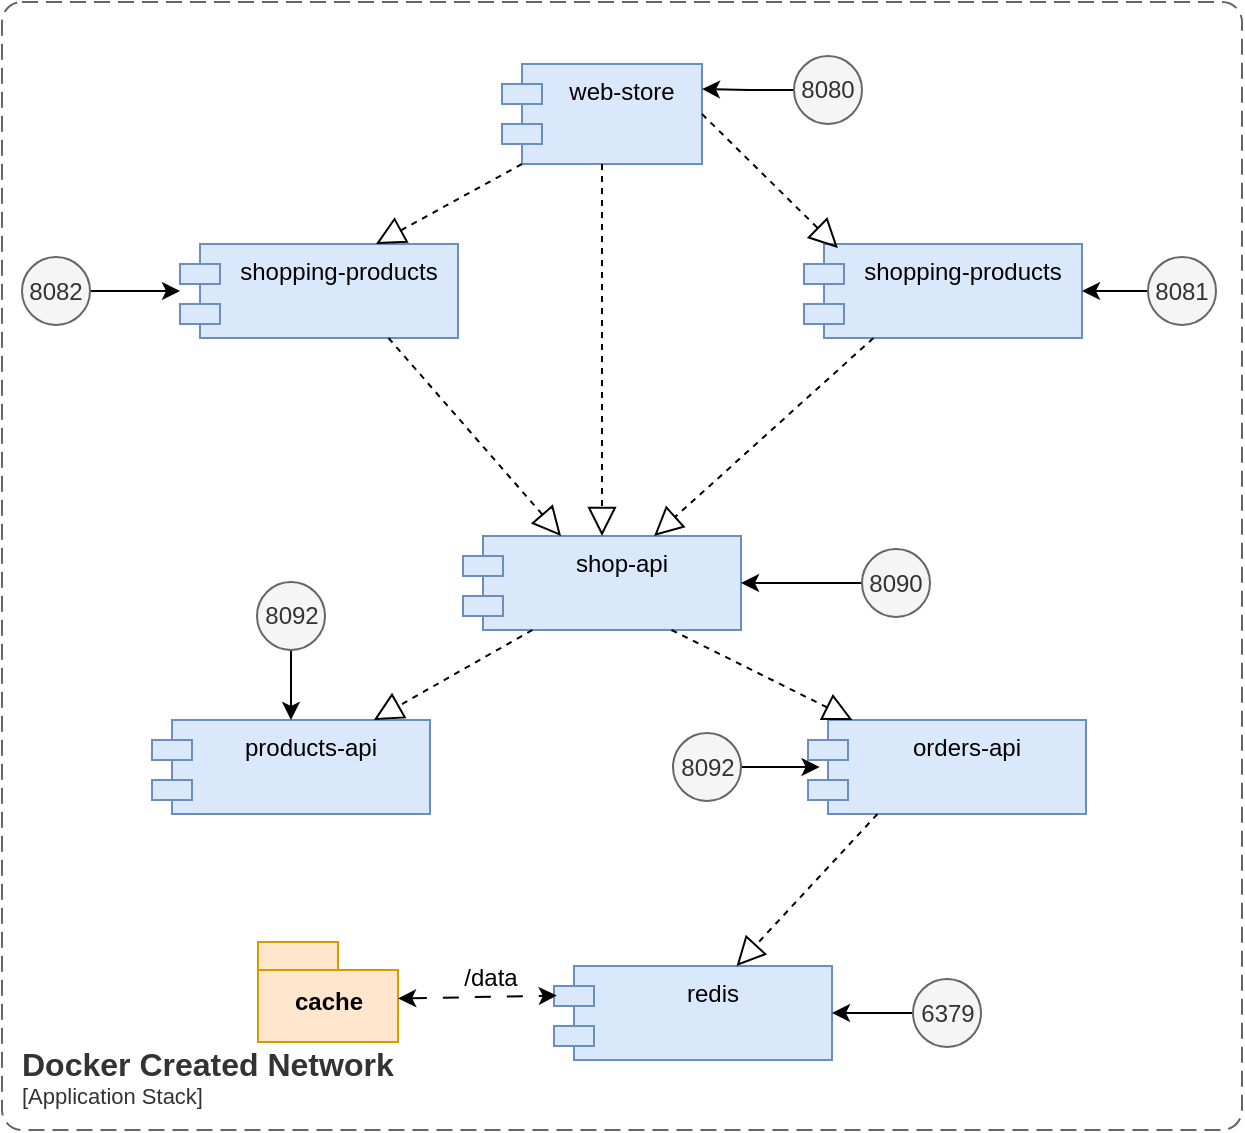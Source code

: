 <mxfile version="20.8.18" type="device"><diagram name="Page-1" id="p9nCz3pvqjCMXm93G9Nh"><mxGraphModel dx="1147" dy="637" grid="0" gridSize="10" guides="1" tooltips="1" connect="1" arrows="1" fold="1" page="0" pageScale="1" pageWidth="1100" pageHeight="850" math="0" shadow="0"><root><mxCell id="0"/><mxCell id="1" parent="0"/><mxCell id="UqsmSGQBP3_vOnJO3kSU-1" value="web-store" style="shape=module;align=left;spacingLeft=20;align=center;verticalAlign=top;fillColor=#dae8fc;strokeColor=#6c8ebf;" vertex="1" parent="1"><mxGeometry x="359" y="133" width="100" height="50" as="geometry"/></mxCell><mxCell id="UqsmSGQBP3_vOnJO3kSU-2" value="shopping-products" style="shape=module;align=left;spacingLeft=20;align=center;verticalAlign=top;fillColor=#dae8fc;strokeColor=#6c8ebf;" vertex="1" parent="1"><mxGeometry x="198" y="223" width="139" height="47" as="geometry"/></mxCell><mxCell id="UqsmSGQBP3_vOnJO3kSU-3" value="shopping-products" style="shape=module;align=left;spacingLeft=20;align=center;verticalAlign=top;fillColor=#dae8fc;strokeColor=#6c8ebf;" vertex="1" parent="1"><mxGeometry x="510" y="223" width="139" height="47" as="geometry"/></mxCell><mxCell id="UqsmSGQBP3_vOnJO3kSU-4" value="shop-api" style="shape=module;align=left;spacingLeft=20;align=center;verticalAlign=top;fillColor=#dae8fc;strokeColor=#6c8ebf;" vertex="1" parent="1"><mxGeometry x="339.5" y="369" width="139" height="47" as="geometry"/></mxCell><mxCell id="UqsmSGQBP3_vOnJO3kSU-5" value="products-api" style="shape=module;align=left;spacingLeft=20;align=center;verticalAlign=top;fillColor=#dae8fc;strokeColor=#6c8ebf;" vertex="1" parent="1"><mxGeometry x="184" y="461" width="139" height="47" as="geometry"/></mxCell><mxCell id="UqsmSGQBP3_vOnJO3kSU-6" value="orders-api" style="shape=module;align=left;spacingLeft=20;align=center;verticalAlign=top;fillColor=#dae8fc;strokeColor=#6c8ebf;" vertex="1" parent="1"><mxGeometry x="512" y="461" width="139" height="47" as="geometry"/></mxCell><mxCell id="UqsmSGQBP3_vOnJO3kSU-7" value="redis" style="shape=module;align=left;spacingLeft=20;align=center;verticalAlign=top;fillColor=#dae8fc;strokeColor=#6c8ebf;" vertex="1" parent="1"><mxGeometry x="385" y="584" width="139" height="47" as="geometry"/></mxCell><mxCell id="UqsmSGQBP3_vOnJO3kSU-8" value="" style="endArrow=block;dashed=1;endFill=0;endSize=12;html=1;rounded=0;exitX=1;exitY=0.5;exitDx=0;exitDy=0;entryX=0.122;entryY=0.043;entryDx=0;entryDy=0;entryPerimeter=0;" edge="1" parent="1" source="UqsmSGQBP3_vOnJO3kSU-1" target="UqsmSGQBP3_vOnJO3kSU-3"><mxGeometry width="160" relative="1" as="geometry"><mxPoint x="469" y="409" as="sourcePoint"/><mxPoint x="629" y="409" as="targetPoint"/></mxGeometry></mxCell><mxCell id="UqsmSGQBP3_vOnJO3kSU-10" value="" style="endArrow=block;dashed=1;endFill=0;endSize=12;html=1;rounded=0;exitX=0;exitY=1;exitDx=10;exitDy=0;exitPerimeter=0;entryX=0.705;entryY=0;entryDx=0;entryDy=0;entryPerimeter=0;" edge="1" parent="1" source="UqsmSGQBP3_vOnJO3kSU-1" target="UqsmSGQBP3_vOnJO3kSU-2"><mxGeometry width="160" relative="1" as="geometry"><mxPoint x="469" y="409" as="sourcePoint"/><mxPoint x="629" y="409" as="targetPoint"/></mxGeometry></mxCell><mxCell id="UqsmSGQBP3_vOnJO3kSU-11" value="" style="endArrow=block;dashed=1;endFill=0;endSize=12;html=1;rounded=0;exitX=0.5;exitY=1;exitDx=0;exitDy=0;" edge="1" parent="1" source="UqsmSGQBP3_vOnJO3kSU-1" target="UqsmSGQBP3_vOnJO3kSU-4"><mxGeometry width="160" relative="1" as="geometry"><mxPoint x="469" y="409" as="sourcePoint"/><mxPoint x="629" y="409" as="targetPoint"/></mxGeometry></mxCell><mxCell id="UqsmSGQBP3_vOnJO3kSU-12" value="" style="endArrow=block;dashed=1;endFill=0;endSize=12;html=1;rounded=0;exitX=0.75;exitY=1;exitDx=0;exitDy=0;" edge="1" parent="1" source="UqsmSGQBP3_vOnJO3kSU-2" target="UqsmSGQBP3_vOnJO3kSU-4"><mxGeometry width="160" relative="1" as="geometry"><mxPoint x="469" y="409" as="sourcePoint"/><mxPoint x="629" y="409" as="targetPoint"/></mxGeometry></mxCell><mxCell id="UqsmSGQBP3_vOnJO3kSU-13" value="" style="endArrow=block;dashed=1;endFill=0;endSize=12;html=1;rounded=0;exitX=0.25;exitY=1;exitDx=0;exitDy=0;" edge="1" parent="1" source="UqsmSGQBP3_vOnJO3kSU-3" target="UqsmSGQBP3_vOnJO3kSU-4"><mxGeometry width="160" relative="1" as="geometry"><mxPoint x="469" y="409" as="sourcePoint"/><mxPoint x="629" y="409" as="targetPoint"/></mxGeometry></mxCell><mxCell id="UqsmSGQBP3_vOnJO3kSU-14" value="" style="endArrow=block;dashed=1;endFill=0;endSize=12;html=1;rounded=0;exitX=0.25;exitY=1;exitDx=0;exitDy=0;" edge="1" parent="1" source="UqsmSGQBP3_vOnJO3kSU-4" target="UqsmSGQBP3_vOnJO3kSU-5"><mxGeometry width="160" relative="1" as="geometry"><mxPoint x="469" y="409" as="sourcePoint"/><mxPoint x="629" y="409" as="targetPoint"/></mxGeometry></mxCell><mxCell id="UqsmSGQBP3_vOnJO3kSU-15" value="" style="endArrow=block;dashed=1;endFill=0;endSize=12;html=1;rounded=0;exitX=0.75;exitY=1;exitDx=0;exitDy=0;" edge="1" parent="1" source="UqsmSGQBP3_vOnJO3kSU-4" target="UqsmSGQBP3_vOnJO3kSU-6"><mxGeometry width="160" relative="1" as="geometry"><mxPoint x="469" y="409" as="sourcePoint"/><mxPoint x="629" y="409" as="targetPoint"/></mxGeometry></mxCell><mxCell id="UqsmSGQBP3_vOnJO3kSU-16" value="" style="endArrow=block;dashed=1;endFill=0;endSize=12;html=1;rounded=0;exitX=0.25;exitY=1;exitDx=0;exitDy=0;" edge="1" parent="1" source="UqsmSGQBP3_vOnJO3kSU-6" target="UqsmSGQBP3_vOnJO3kSU-7"><mxGeometry width="160" relative="1" as="geometry"><mxPoint x="469" y="409" as="sourcePoint"/><mxPoint x="629" y="409" as="targetPoint"/></mxGeometry></mxCell><mxCell id="UqsmSGQBP3_vOnJO3kSU-19" value="cache" style="shape=folder;fontStyle=1;spacingTop=10;tabWidth=40;tabHeight=14;tabPosition=left;html=1;fillColor=#ffe6cc;strokeColor=#d79b00;" vertex="1" parent="1"><mxGeometry x="237" y="572" width="70" height="50" as="geometry"/></mxCell><mxCell id="UqsmSGQBP3_vOnJO3kSU-20" value="" style="endArrow=block;dashed=1;endFill=0;endSize=12;html=1;rounded=0;strokeColor=none;" edge="1" parent="1"><mxGeometry width="160" relative="1" as="geometry"><mxPoint x="307" y="607" as="sourcePoint"/><mxPoint x="390" y="607" as="targetPoint"/></mxGeometry></mxCell><mxCell id="UqsmSGQBP3_vOnJO3kSU-21" value="" style="endArrow=classic;startArrow=classic;html=1;rounded=0;exitX=1.001;exitY=0.565;exitDx=0;exitDy=0;exitPerimeter=0;entryX=0.01;entryY=0.315;entryDx=0;entryDy=0;entryPerimeter=0;dashed=1;dashPattern=8 8;" edge="1" parent="1" source="UqsmSGQBP3_vOnJO3kSU-19" target="UqsmSGQBP3_vOnJO3kSU-7"><mxGeometry width="50" height="50" relative="1" as="geometry"><mxPoint x="524" y="434" as="sourcePoint"/><mxPoint x="574" y="384" as="targetPoint"/></mxGeometry></mxCell><mxCell id="UqsmSGQBP3_vOnJO3kSU-22" value="/data" style="text;html=1;align=center;verticalAlign=middle;resizable=0;points=[];autosize=1;strokeColor=none;fillColor=none;" vertex="1" parent="1"><mxGeometry x="330" y="577" width="45" height="26" as="geometry"/></mxCell><mxCell id="UqsmSGQBP3_vOnJO3kSU-36" style="edgeStyle=orthogonalEdgeStyle;rounded=0;orthogonalLoop=1;jettySize=auto;html=1;exitX=0;exitY=0.5;exitDx=0;exitDy=0;entryX=1;entryY=0.25;entryDx=0;entryDy=0;" edge="1" parent="1" source="UqsmSGQBP3_vOnJO3kSU-24" target="UqsmSGQBP3_vOnJO3kSU-1"><mxGeometry relative="1" as="geometry"/></mxCell><mxCell id="UqsmSGQBP3_vOnJO3kSU-24" value="8080" style="ellipse;whiteSpace=wrap;html=1;aspect=fixed;fillColor=#f5f5f5;fontColor=#333333;strokeColor=#666666;" vertex="1" parent="1"><mxGeometry x="505" y="129" width="34" height="34" as="geometry"/></mxCell><mxCell id="UqsmSGQBP3_vOnJO3kSU-34" style="edgeStyle=orthogonalEdgeStyle;rounded=0;orthogonalLoop=1;jettySize=auto;html=1;exitX=0;exitY=0.5;exitDx=0;exitDy=0;entryX=1;entryY=0.5;entryDx=0;entryDy=0;" edge="1" parent="1" source="UqsmSGQBP3_vOnJO3kSU-25" target="UqsmSGQBP3_vOnJO3kSU-3"><mxGeometry relative="1" as="geometry"/></mxCell><mxCell id="UqsmSGQBP3_vOnJO3kSU-25" value="8081" style="ellipse;whiteSpace=wrap;html=1;aspect=fixed;fillColor=#f5f5f5;fontColor=#333333;strokeColor=#666666;" vertex="1" parent="1"><mxGeometry x="682" y="229.5" width="34" height="34" as="geometry"/></mxCell><mxCell id="UqsmSGQBP3_vOnJO3kSU-37" style="edgeStyle=orthogonalEdgeStyle;rounded=0;orthogonalLoop=1;jettySize=auto;html=1;" edge="1" parent="1" source="UqsmSGQBP3_vOnJO3kSU-26" target="UqsmSGQBP3_vOnJO3kSU-2"><mxGeometry relative="1" as="geometry"/></mxCell><mxCell id="UqsmSGQBP3_vOnJO3kSU-26" value="8082" style="ellipse;whiteSpace=wrap;html=1;aspect=fixed;fillColor=#f5f5f5;fontColor=#333333;strokeColor=#666666;" vertex="1" parent="1"><mxGeometry x="119" y="229.5" width="34" height="34" as="geometry"/></mxCell><mxCell id="UqsmSGQBP3_vOnJO3kSU-42" style="edgeStyle=orthogonalEdgeStyle;rounded=0;orthogonalLoop=1;jettySize=auto;html=1;exitX=0.5;exitY=1;exitDx=0;exitDy=0;" edge="1" parent="1" source="UqsmSGQBP3_vOnJO3kSU-27" target="UqsmSGQBP3_vOnJO3kSU-5"><mxGeometry relative="1" as="geometry"/></mxCell><mxCell id="UqsmSGQBP3_vOnJO3kSU-27" value="8092" style="ellipse;whiteSpace=wrap;html=1;aspect=fixed;fillColor=#f5f5f5;fontColor=#333333;strokeColor=#666666;" vertex="1" parent="1"><mxGeometry x="236.5" y="392" width="34" height="34" as="geometry"/></mxCell><mxCell id="UqsmSGQBP3_vOnJO3kSU-35" style="edgeStyle=orthogonalEdgeStyle;rounded=0;orthogonalLoop=1;jettySize=auto;html=1;exitX=0;exitY=0.5;exitDx=0;exitDy=0;entryX=1;entryY=0.5;entryDx=0;entryDy=0;" edge="1" parent="1" source="UqsmSGQBP3_vOnJO3kSU-28" target="UqsmSGQBP3_vOnJO3kSU-4"><mxGeometry relative="1" as="geometry"/></mxCell><mxCell id="UqsmSGQBP3_vOnJO3kSU-28" value="8090" style="ellipse;whiteSpace=wrap;html=1;aspect=fixed;fillColor=#f5f5f5;fontColor=#333333;strokeColor=#666666;" vertex="1" parent="1"><mxGeometry x="539" y="375.5" width="34" height="34" as="geometry"/></mxCell><mxCell id="UqsmSGQBP3_vOnJO3kSU-40" style="edgeStyle=orthogonalEdgeStyle;rounded=0;orthogonalLoop=1;jettySize=auto;html=1;exitX=1;exitY=0.5;exitDx=0;exitDy=0;entryX=0.042;entryY=0.519;entryDx=0;entryDy=0;entryPerimeter=0;" edge="1" parent="1" source="UqsmSGQBP3_vOnJO3kSU-29" target="UqsmSGQBP3_vOnJO3kSU-6"><mxGeometry relative="1" as="geometry"/></mxCell><mxCell id="UqsmSGQBP3_vOnJO3kSU-29" value="8092" style="ellipse;whiteSpace=wrap;html=1;aspect=fixed;fillColor=#f5f5f5;fontColor=#333333;strokeColor=#666666;" vertex="1" parent="1"><mxGeometry x="444.5" y="467.5" width="34" height="34" as="geometry"/></mxCell><mxCell id="UqsmSGQBP3_vOnJO3kSU-41" style="edgeStyle=orthogonalEdgeStyle;rounded=0;orthogonalLoop=1;jettySize=auto;html=1;exitX=0;exitY=0.5;exitDx=0;exitDy=0;entryX=1;entryY=0.5;entryDx=0;entryDy=0;" edge="1" parent="1" source="UqsmSGQBP3_vOnJO3kSU-30" target="UqsmSGQBP3_vOnJO3kSU-7"><mxGeometry relative="1" as="geometry"/></mxCell><mxCell id="UqsmSGQBP3_vOnJO3kSU-30" value="6379" style="ellipse;whiteSpace=wrap;html=1;aspect=fixed;fillColor=#f5f5f5;fontColor=#333333;strokeColor=#666666;" vertex="1" parent="1"><mxGeometry x="564.5" y="590.5" width="34" height="34" as="geometry"/></mxCell><object placeholders="1" c4Name="Docker Created Network" c4Type="ContainerScopeBoundary" c4Application="Application Stack" label="&lt;font style=&quot;font-size: 16px&quot;&gt;&lt;b&gt;&lt;div style=&quot;text-align: left&quot;&gt;%c4Name%&lt;/div&gt;&lt;/b&gt;&lt;/font&gt;&lt;div style=&quot;text-align: left&quot;&gt;[%c4Application%]&lt;/div&gt;" id="UqsmSGQBP3_vOnJO3kSU-43"><mxCell style="rounded=1;fontSize=11;whiteSpace=wrap;html=1;dashed=1;arcSize=20;fillColor=none;strokeColor=#666666;fontColor=#333333;labelBackgroundColor=none;align=left;verticalAlign=bottom;labelBorderColor=none;spacingTop=0;spacing=10;dashPattern=8 4;metaEdit=1;rotatable=0;perimeter=rectanglePerimeter;noLabel=0;labelPadding=0;allowArrows=0;connectable=0;expand=0;recursiveResize=0;editable=1;pointerEvents=0;absoluteArcSize=1;points=[[0.25,0,0],[0.5,0,0],[0.75,0,0],[1,0.25,0],[1,0.5,0],[1,0.75,0],[0.75,1,0],[0.5,1,0],[0.25,1,0],[0,0.75,0],[0,0.5,0],[0,0.25,0]];" vertex="1" parent="1"><mxGeometry x="109" y="102" width="620" height="564" as="geometry"/></mxCell></object></root></mxGraphModel></diagram></mxfile>